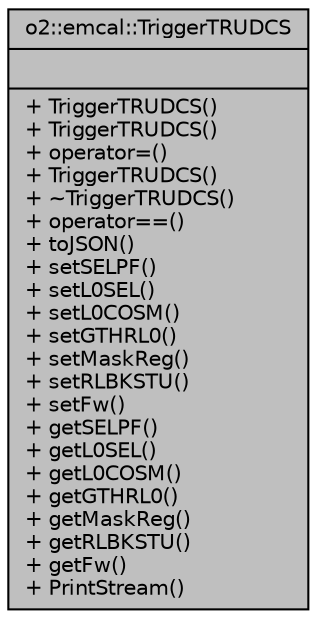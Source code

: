 digraph "o2::emcal::TriggerTRUDCS"
{
 // INTERACTIVE_SVG=YES
  bgcolor="transparent";
  edge [fontname="Helvetica",fontsize="10",labelfontname="Helvetica",labelfontsize="10"];
  node [fontname="Helvetica",fontsize="10",shape=record];
  Node1 [label="{o2::emcal::TriggerTRUDCS\n||+ TriggerTRUDCS()\l+ TriggerTRUDCS()\l+ operator=()\l+ TriggerTRUDCS()\l+ ~TriggerTRUDCS()\l+ operator==()\l+ toJSON()\l+ setSELPF()\l+ setL0SEL()\l+ setL0COSM()\l+ setGTHRL0()\l+ setMaskReg()\l+ setRLBKSTU()\l+ setFw()\l+ getSELPF()\l+ getL0SEL()\l+ getL0COSM()\l+ getGTHRL0()\l+ getMaskReg()\l+ getRLBKSTU()\l+ getFw()\l+ PrintStream()\l}",height=0.2,width=0.4,color="black", fillcolor="grey75", style="filled", fontcolor="black"];
}
